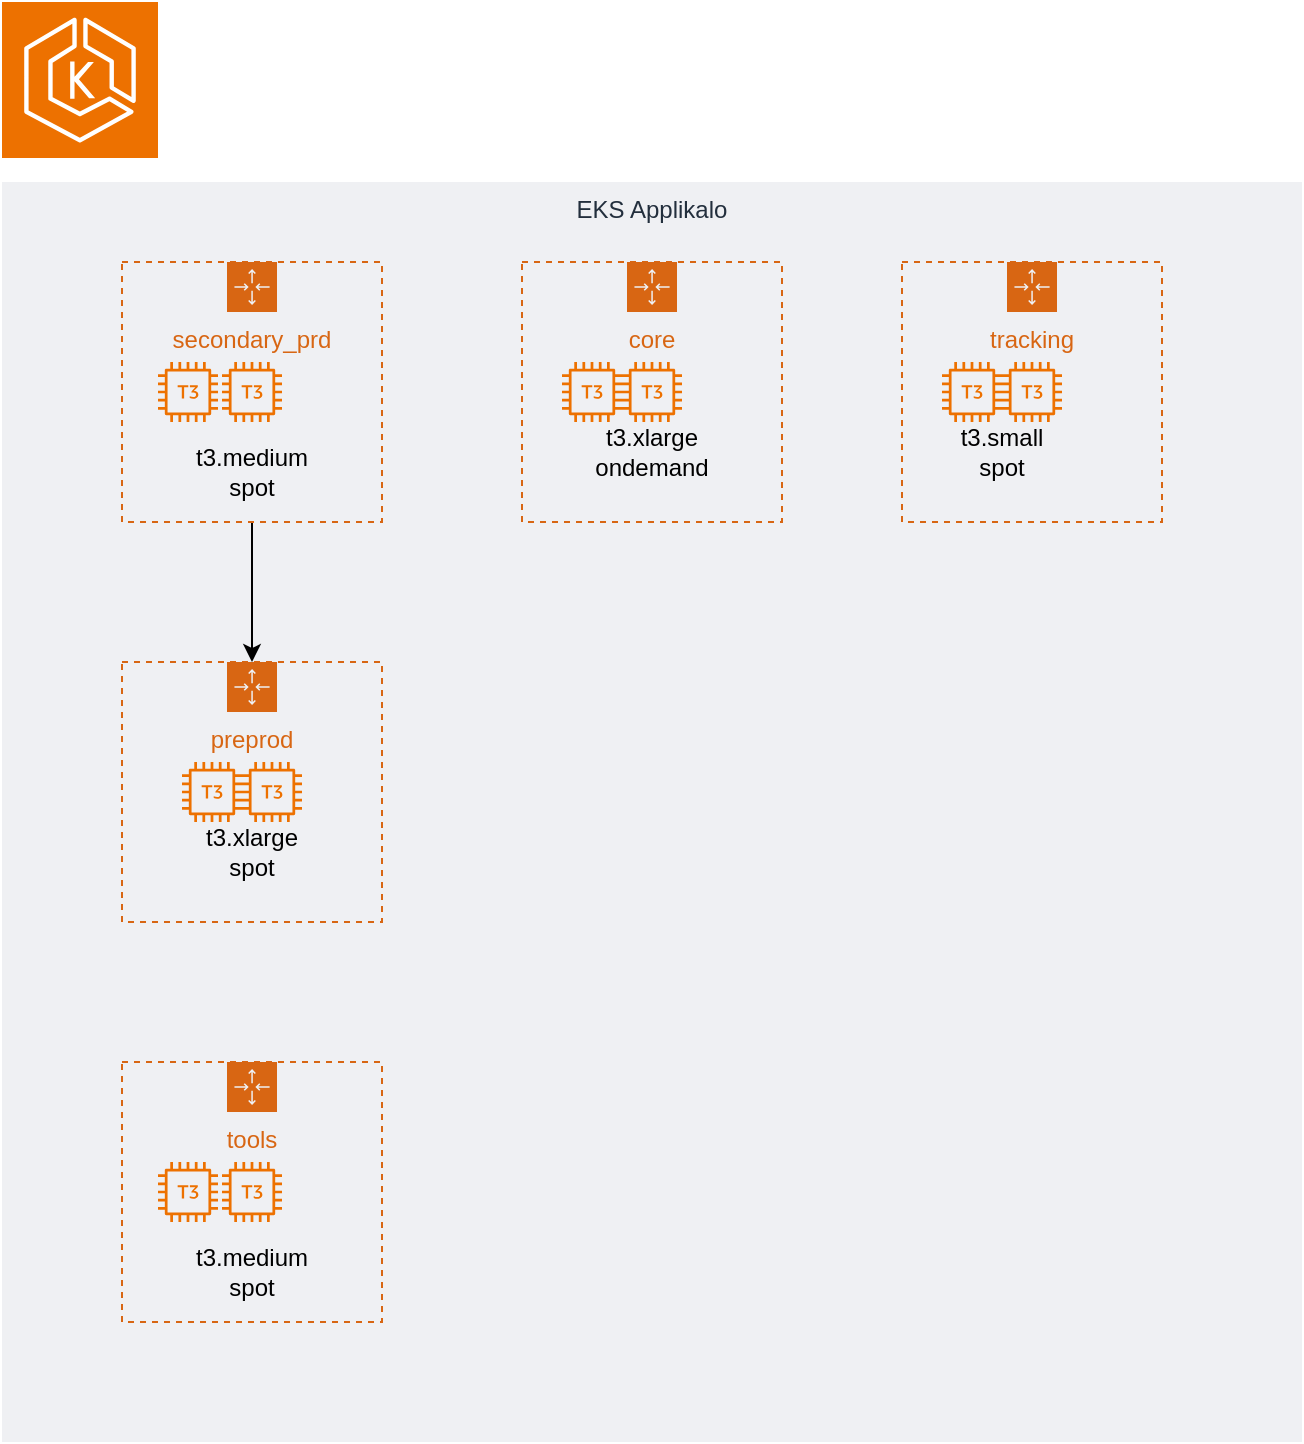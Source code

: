 <mxfile version="27.0.1">
  <diagram name="Page-1" id="FDceZy4KugtJGB2xImPy">
    <mxGraphModel dx="1426" dy="790" grid="1" gridSize="10" guides="1" tooltips="1" connect="1" arrows="1" fold="1" page="1" pageScale="1" pageWidth="850" pageHeight="1100" math="0" shadow="0">
      <root>
        <mxCell id="0" />
        <mxCell id="1" parent="0" />
        <mxCell id="2S3LfFqz7yP1SjZUulgC-2" value="EKS Applikalo" style="fillColor=#EFF0F3;strokeColor=none;dashed=0;verticalAlign=top;fontStyle=0;fontColor=#232F3D;whiteSpace=wrap;html=1;" parent="1" vertex="1">
          <mxGeometry x="150" y="90" width="650" height="630" as="geometry" />
        </mxCell>
        <mxCell id="L-6LQAxI-G1jo_kPavcK-1" value="" style="sketch=0;points=[[0,0,0],[0.25,0,0],[0.5,0,0],[0.75,0,0],[1,0,0],[0,1,0],[0.25,1,0],[0.5,1,0],[0.75,1,0],[1,1,0],[0,0.25,0],[0,0.5,0],[0,0.75,0],[1,0.25,0],[1,0.5,0],[1,0.75,0]];outlineConnect=0;fontColor=#232F3E;fillColor=#ED7100;strokeColor=#ffffff;dashed=0;verticalLabelPosition=bottom;verticalAlign=top;align=center;html=1;fontSize=12;fontStyle=0;aspect=fixed;shape=mxgraph.aws4.resourceIcon;resIcon=mxgraph.aws4.eks;" parent="1" vertex="1">
          <mxGeometry x="150" width="78" height="78" as="geometry" />
        </mxCell>
        <mxCell id="NB4Mb-J7clt2l-_M7hsA-5" style="edgeStyle=orthogonalEdgeStyle;rounded=0;orthogonalLoop=1;jettySize=auto;html=1;exitX=0.5;exitY=1;exitDx=0;exitDy=0;entryX=0.5;entryY=0;entryDx=0;entryDy=0;" edge="1" parent="1" source="2S3LfFqz7yP1SjZUulgC-1" target="2S3LfFqz7yP1SjZUulgC-7">
          <mxGeometry relative="1" as="geometry" />
        </mxCell>
        <mxCell id="2S3LfFqz7yP1SjZUulgC-1" value="secondary_prd" style="points=[[0,0],[0.25,0],[0.5,0],[0.75,0],[1,0],[1,0.25],[1,0.5],[1,0.75],[1,1],[0.75,1],[0.5,1],[0.25,1],[0,1],[0,0.75],[0,0.5],[0,0.25]];outlineConnect=0;gradientColor=none;html=1;whiteSpace=wrap;fontSize=12;fontStyle=0;container=1;pointerEvents=0;collapsible=0;recursiveResize=0;shape=mxgraph.aws4.groupCenter;grIcon=mxgraph.aws4.group_auto_scaling_group;grStroke=1;strokeColor=#D86613;fillColor=none;verticalAlign=top;align=center;fontColor=#D86613;dashed=1;spacingTop=25;" parent="1" vertex="1">
          <mxGeometry x="210" y="130" width="130" height="130" as="geometry" />
        </mxCell>
        <mxCell id="2S3LfFqz7yP1SjZUulgC-10" value="" style="sketch=0;outlineConnect=0;fontColor=#232F3E;gradientColor=none;fillColor=#ED7100;strokeColor=none;dashed=0;verticalLabelPosition=bottom;verticalAlign=top;align=center;html=1;fontSize=12;fontStyle=0;aspect=fixed;pointerEvents=1;shape=mxgraph.aws4.t3_instance;" parent="2S3LfFqz7yP1SjZUulgC-1" vertex="1">
          <mxGeometry x="50" y="50" width="30" height="30" as="geometry" />
        </mxCell>
        <mxCell id="2S3LfFqz7yP1SjZUulgC-3" value="tools" style="points=[[0,0],[0.25,0],[0.5,0],[0.75,0],[1,0],[1,0.25],[1,0.5],[1,0.75],[1,1],[0.75,1],[0.5,1],[0.25,1],[0,1],[0,0.75],[0,0.5],[0,0.25]];outlineConnect=0;gradientColor=none;html=1;whiteSpace=wrap;fontSize=12;fontStyle=0;container=1;pointerEvents=0;collapsible=0;recursiveResize=0;shape=mxgraph.aws4.groupCenter;grIcon=mxgraph.aws4.group_auto_scaling_group;grStroke=1;strokeColor=#D86613;fillColor=none;verticalAlign=top;align=center;fontColor=#D86613;dashed=1;spacingTop=25;" parent="1" vertex="1">
          <mxGeometry x="210" y="530" width="130" height="130" as="geometry" />
        </mxCell>
        <mxCell id="NB4Mb-J7clt2l-_M7hsA-14" value="" style="sketch=0;outlineConnect=0;fontColor=#232F3E;gradientColor=none;fillColor=#ED7100;strokeColor=none;dashed=0;verticalLabelPosition=bottom;verticalAlign=top;align=center;html=1;fontSize=12;fontStyle=0;aspect=fixed;pointerEvents=1;shape=mxgraph.aws4.t3_instance;" vertex="1" parent="2S3LfFqz7yP1SjZUulgC-3">
          <mxGeometry x="18" y="50" width="30" height="30" as="geometry" />
        </mxCell>
        <mxCell id="NB4Mb-J7clt2l-_M7hsA-15" value="" style="sketch=0;outlineConnect=0;fontColor=#232F3E;gradientColor=none;fillColor=#ED7100;strokeColor=none;dashed=0;verticalLabelPosition=bottom;verticalAlign=top;align=center;html=1;fontSize=12;fontStyle=0;aspect=fixed;pointerEvents=1;shape=mxgraph.aws4.t3_instance;" vertex="1" parent="2S3LfFqz7yP1SjZUulgC-3">
          <mxGeometry x="50" y="50" width="30" height="30" as="geometry" />
        </mxCell>
        <mxCell id="NB4Mb-J7clt2l-_M7hsA-16" value="t3.medium&lt;br&gt;spot" style="text;html=1;align=center;verticalAlign=middle;whiteSpace=wrap;rounded=0;" vertex="1" parent="2S3LfFqz7yP1SjZUulgC-3">
          <mxGeometry x="35" y="90" width="60" height="30" as="geometry" />
        </mxCell>
        <mxCell id="2S3LfFqz7yP1SjZUulgC-4" value="core" style="points=[[0,0],[0.25,0],[0.5,0],[0.75,0],[1,0],[1,0.25],[1,0.5],[1,0.75],[1,1],[0.75,1],[0.5,1],[0.25,1],[0,1],[0,0.75],[0,0.5],[0,0.25]];outlineConnect=0;gradientColor=none;html=1;whiteSpace=wrap;fontSize=12;fontStyle=0;container=1;pointerEvents=0;collapsible=0;recursiveResize=0;shape=mxgraph.aws4.groupCenter;grIcon=mxgraph.aws4.group_auto_scaling_group;grStroke=1;strokeColor=#D86613;fillColor=none;verticalAlign=top;align=center;fontColor=#D86613;dashed=1;spacingTop=25;" parent="1" vertex="1">
          <mxGeometry x="410" y="130" width="130" height="130" as="geometry" />
        </mxCell>
        <mxCell id="NB4Mb-J7clt2l-_M7hsA-2" value="t3.xlarge&lt;br&gt;ondemand" style="text;html=1;align=center;verticalAlign=middle;whiteSpace=wrap;rounded=0;" vertex="1" parent="2S3LfFqz7yP1SjZUulgC-4">
          <mxGeometry x="35" y="80" width="60" height="30" as="geometry" />
        </mxCell>
        <mxCell id="NB4Mb-J7clt2l-_M7hsA-6" value="" style="sketch=0;outlineConnect=0;fontColor=#232F3E;gradientColor=none;fillColor=#ED7100;strokeColor=none;dashed=0;verticalLabelPosition=bottom;verticalAlign=top;align=center;html=1;fontSize=12;fontStyle=0;aspect=fixed;pointerEvents=1;shape=mxgraph.aws4.t3_instance;" vertex="1" parent="2S3LfFqz7yP1SjZUulgC-4">
          <mxGeometry x="20" y="50" width="30" height="30" as="geometry" />
        </mxCell>
        <mxCell id="NB4Mb-J7clt2l-_M7hsA-7" value="" style="sketch=0;outlineConnect=0;fontColor=#232F3E;gradientColor=none;fillColor=#ED7100;strokeColor=none;dashed=0;verticalLabelPosition=bottom;verticalAlign=top;align=center;html=1;fontSize=12;fontStyle=0;aspect=fixed;pointerEvents=1;shape=mxgraph.aws4.t3_instance;" vertex="1" parent="2S3LfFqz7yP1SjZUulgC-4">
          <mxGeometry x="50" y="50" width="30" height="30" as="geometry" />
        </mxCell>
        <mxCell id="2S3LfFqz7yP1SjZUulgC-5" value="tracking" style="points=[[0,0],[0.25,0],[0.5,0],[0.75,0],[1,0],[1,0.25],[1,0.5],[1,0.75],[1,1],[0.75,1],[0.5,1],[0.25,1],[0,1],[0,0.75],[0,0.5],[0,0.25]];outlineConnect=0;gradientColor=none;html=1;whiteSpace=wrap;fontSize=12;fontStyle=0;container=1;pointerEvents=0;collapsible=0;recursiveResize=0;shape=mxgraph.aws4.groupCenter;grIcon=mxgraph.aws4.group_auto_scaling_group;grStroke=1;strokeColor=#D86613;fillColor=none;verticalAlign=top;align=center;fontColor=#D86613;dashed=1;spacingTop=25;" parent="1" vertex="1">
          <mxGeometry x="600" y="130" width="130" height="130" as="geometry" />
        </mxCell>
        <mxCell id="NB4Mb-J7clt2l-_M7hsA-8" value="" style="sketch=0;outlineConnect=0;fontColor=#232F3E;gradientColor=none;fillColor=#ED7100;strokeColor=none;dashed=0;verticalLabelPosition=bottom;verticalAlign=top;align=center;html=1;fontSize=12;fontStyle=0;aspect=fixed;pointerEvents=1;shape=mxgraph.aws4.t3_instance;" vertex="1" parent="2S3LfFqz7yP1SjZUulgC-5">
          <mxGeometry x="20" y="50" width="30" height="30" as="geometry" />
        </mxCell>
        <mxCell id="NB4Mb-J7clt2l-_M7hsA-9" value="" style="sketch=0;outlineConnect=0;fontColor=#232F3E;gradientColor=none;fillColor=#ED7100;strokeColor=none;dashed=0;verticalLabelPosition=bottom;verticalAlign=top;align=center;html=1;fontSize=12;fontStyle=0;aspect=fixed;pointerEvents=1;shape=mxgraph.aws4.t3_instance;" vertex="1" parent="2S3LfFqz7yP1SjZUulgC-5">
          <mxGeometry x="50" y="50" width="30" height="30" as="geometry" />
        </mxCell>
        <mxCell id="2S3LfFqz7yP1SjZUulgC-7" value="preprod" style="points=[[0,0],[0.25,0],[0.5,0],[0.75,0],[1,0],[1,0.25],[1,0.5],[1,0.75],[1,1],[0.75,1],[0.5,1],[0.25,1],[0,1],[0,0.75],[0,0.5],[0,0.25]];outlineConnect=0;gradientColor=none;html=1;whiteSpace=wrap;fontSize=12;fontStyle=0;container=1;pointerEvents=0;collapsible=0;recursiveResize=0;shape=mxgraph.aws4.groupCenter;grIcon=mxgraph.aws4.group_auto_scaling_group;grStroke=1;strokeColor=#D86613;fillColor=none;verticalAlign=top;align=center;fontColor=#D86613;dashed=1;spacingTop=25;" parent="1" vertex="1">
          <mxGeometry x="210" y="330" width="130" height="130" as="geometry" />
        </mxCell>
        <mxCell id="2S3LfFqz7yP1SjZUulgC-9" value="" style="sketch=0;outlineConnect=0;fontColor=#232F3E;gradientColor=none;fillColor=#ED7100;strokeColor=none;dashed=0;verticalLabelPosition=bottom;verticalAlign=top;align=center;html=1;fontSize=12;fontStyle=0;aspect=fixed;pointerEvents=1;shape=mxgraph.aws4.t3_instance;" parent="1" vertex="1">
          <mxGeometry x="228" y="180" width="30" height="30" as="geometry" />
        </mxCell>
        <mxCell id="NB4Mb-J7clt2l-_M7hsA-1" value="t3.medium&lt;br&gt;spot" style="text;html=1;align=center;verticalAlign=middle;whiteSpace=wrap;rounded=0;" vertex="1" parent="1">
          <mxGeometry x="245" y="220" width="60" height="30" as="geometry" />
        </mxCell>
        <mxCell id="NB4Mb-J7clt2l-_M7hsA-10" value="t3.small&lt;br&gt;spot" style="text;html=1;align=center;verticalAlign=middle;whiteSpace=wrap;rounded=0;" vertex="1" parent="1">
          <mxGeometry x="620" y="210" width="60" height="30" as="geometry" />
        </mxCell>
        <mxCell id="NB4Mb-J7clt2l-_M7hsA-11" value="t3.xlarge&lt;br&gt;spot" style="text;html=1;align=center;verticalAlign=middle;whiteSpace=wrap;rounded=0;" vertex="1" parent="1">
          <mxGeometry x="245" y="410" width="60" height="30" as="geometry" />
        </mxCell>
        <mxCell id="NB4Mb-J7clt2l-_M7hsA-12" value="" style="sketch=0;outlineConnect=0;fontColor=#232F3E;gradientColor=none;fillColor=#ED7100;strokeColor=none;dashed=0;verticalLabelPosition=bottom;verticalAlign=top;align=center;html=1;fontSize=12;fontStyle=0;aspect=fixed;pointerEvents=1;shape=mxgraph.aws4.t3_instance;" vertex="1" parent="1">
          <mxGeometry x="240" y="380" width="30" height="30" as="geometry" />
        </mxCell>
        <mxCell id="NB4Mb-J7clt2l-_M7hsA-13" value="" style="sketch=0;outlineConnect=0;fontColor=#232F3E;gradientColor=none;fillColor=#ED7100;strokeColor=none;dashed=0;verticalLabelPosition=bottom;verticalAlign=top;align=center;html=1;fontSize=12;fontStyle=0;aspect=fixed;pointerEvents=1;shape=mxgraph.aws4.t3_instance;" vertex="1" parent="1">
          <mxGeometry x="270" y="380" width="30" height="30" as="geometry" />
        </mxCell>
      </root>
    </mxGraphModel>
  </diagram>
</mxfile>
